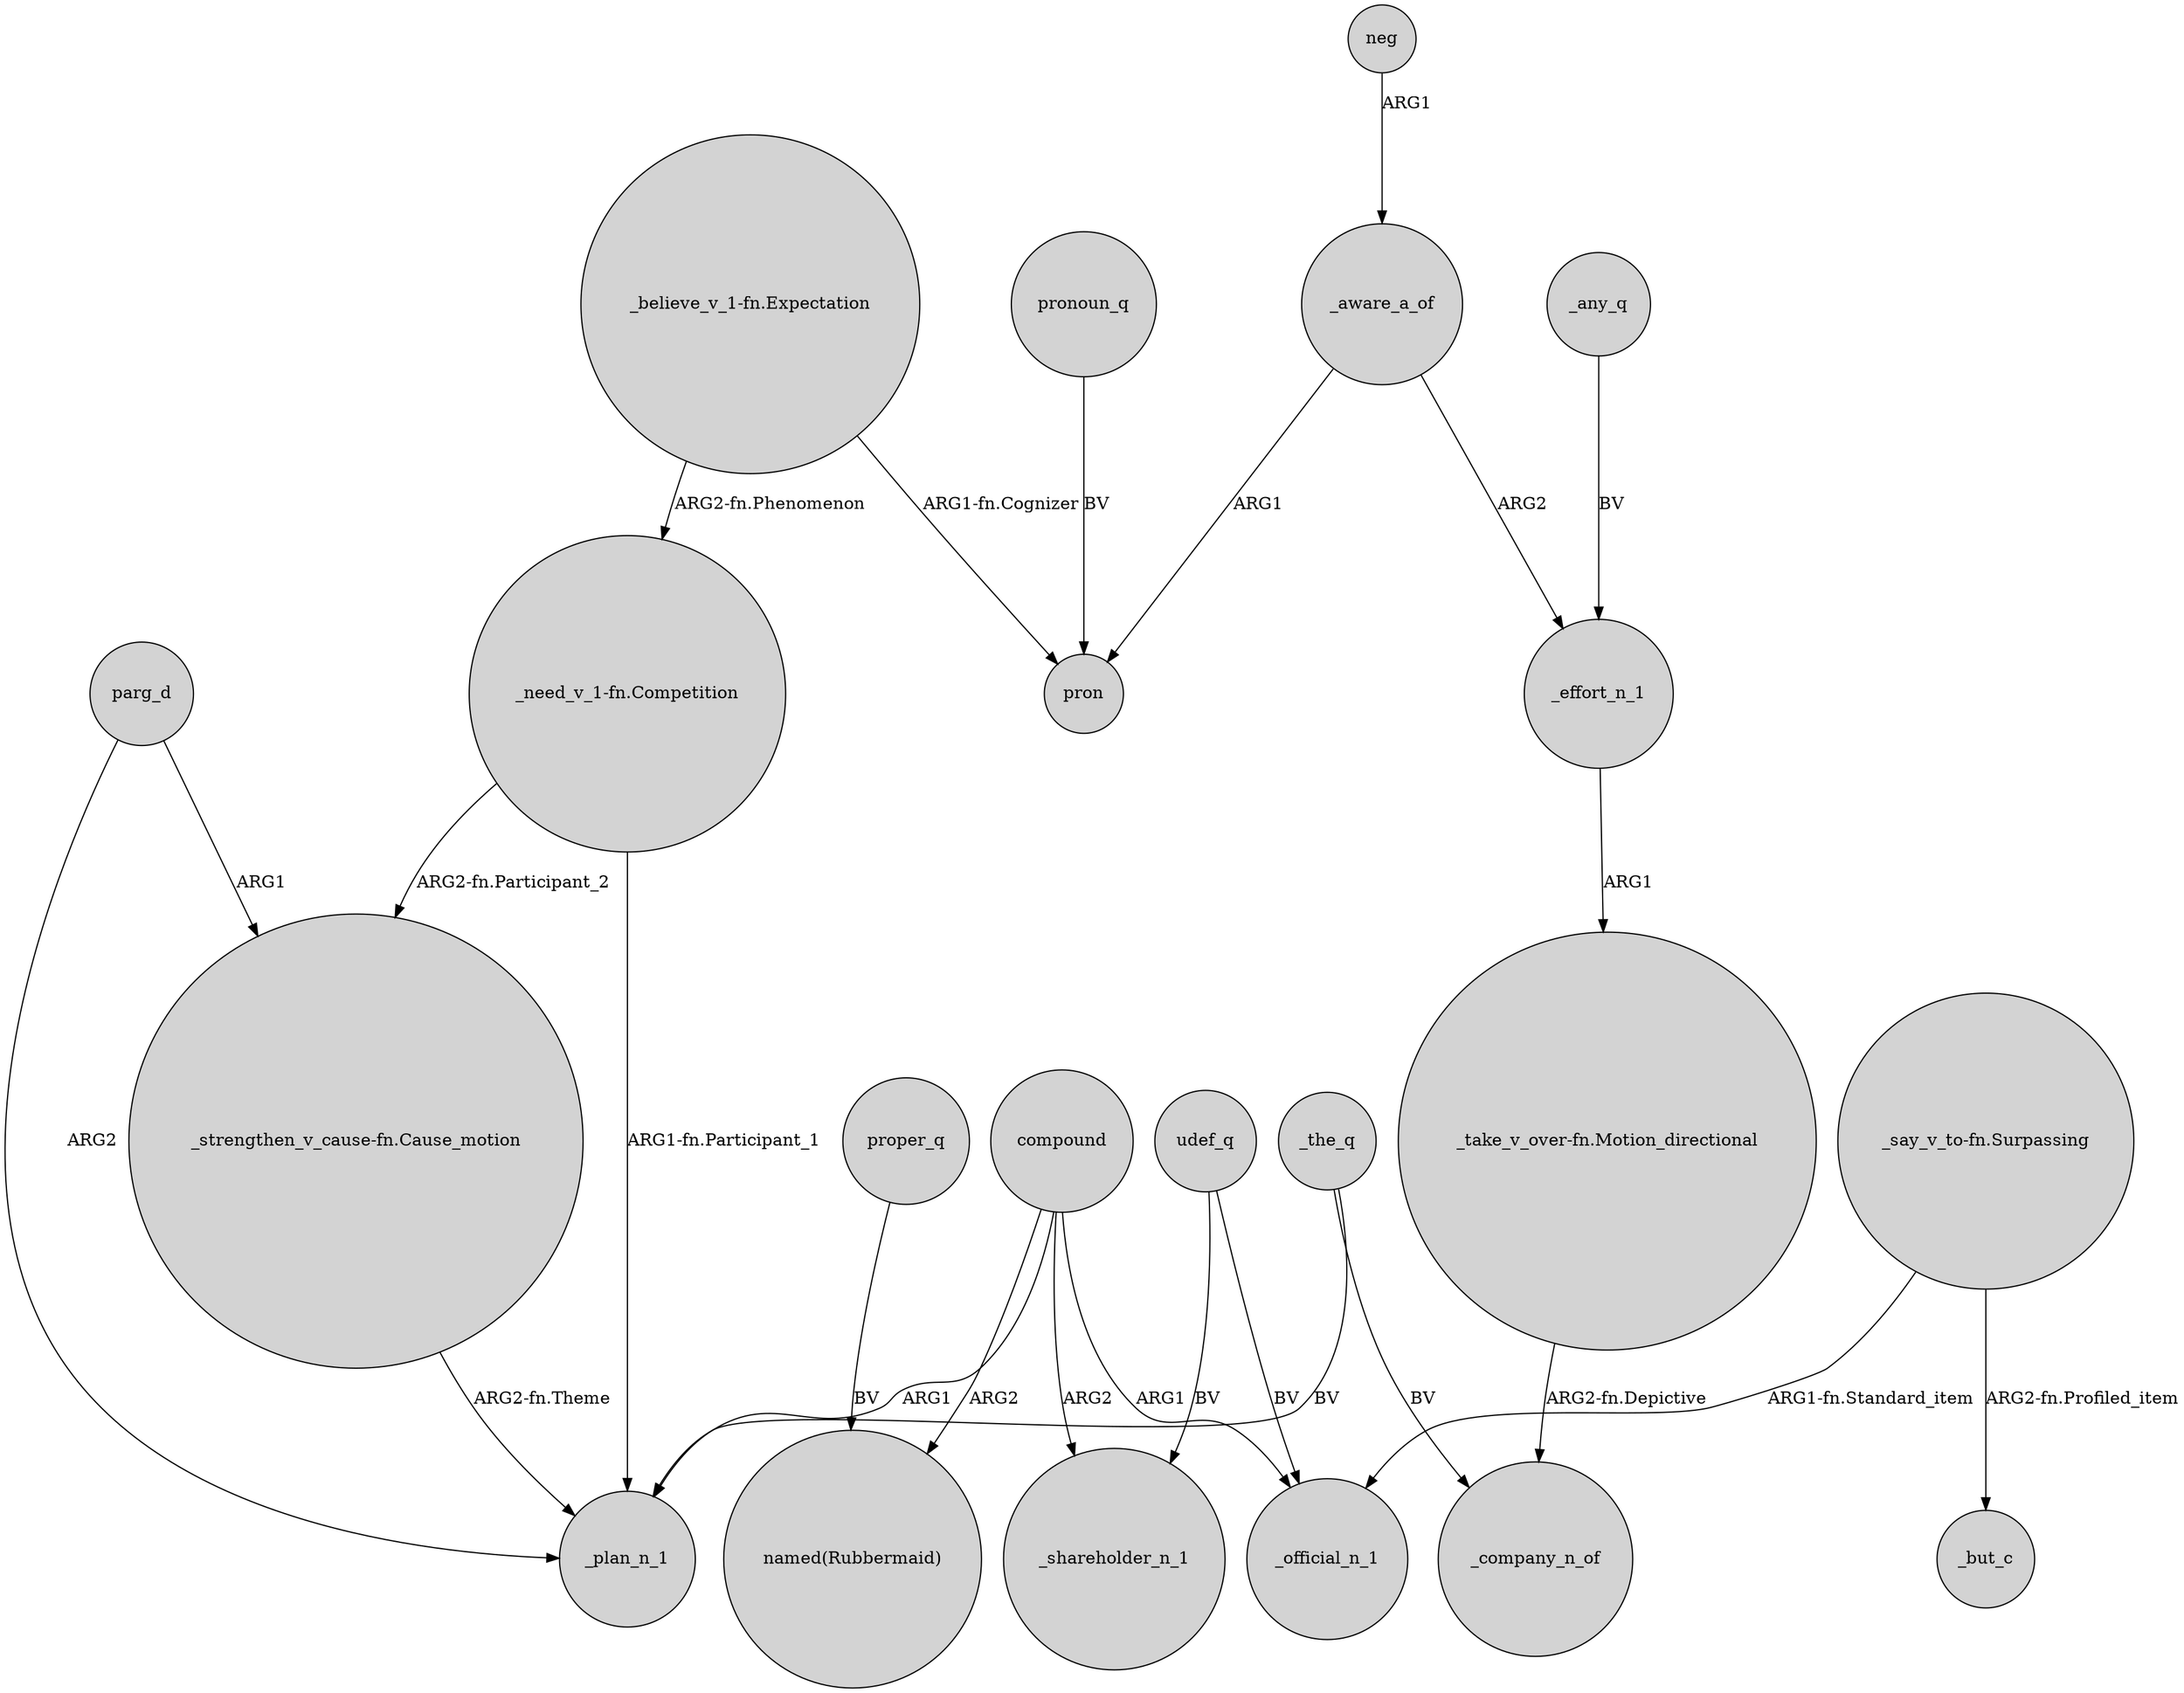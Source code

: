 digraph {
	node [shape=circle style=filled]
	parg_d -> "_strengthen_v_cause-fn.Cause_motion" [label=ARG1]
	compound -> _shareholder_n_1 [label=ARG2]
	"_say_v_to-fn.Surpassing" -> _but_c [label="ARG2-fn.Profiled_item"]
	compound -> "named(Rubbermaid)" [label=ARG2]
	udef_q -> _shareholder_n_1 [label=BV]
	parg_d -> _plan_n_1 [label=ARG2]
	proper_q -> "named(Rubbermaid)" [label=BV]
	pronoun_q -> pron [label=BV]
	"_need_v_1-fn.Competition" -> _plan_n_1 [label="ARG1-fn.Participant_1"]
	"_need_v_1-fn.Competition" -> "_strengthen_v_cause-fn.Cause_motion" [label="ARG2-fn.Participant_2"]
	_aware_a_of -> _effort_n_1 [label=ARG2]
	_aware_a_of -> pron [label=ARG1]
	compound -> _official_n_1 [label=ARG1]
	_effort_n_1 -> "_take_v_over-fn.Motion_directional" [label=ARG1]
	"_take_v_over-fn.Motion_directional" -> _company_n_of [label="ARG2-fn.Depictive"]
	neg -> _aware_a_of [label=ARG1]
	_any_q -> _effort_n_1 [label=BV]
	"_believe_v_1-fn.Expectation" -> pron [label="ARG1-fn.Cognizer"]
	udef_q -> _official_n_1 [label=BV]
	compound -> _plan_n_1 [label=ARG1]
	_the_q -> _plan_n_1 [label=BV]
	"_strengthen_v_cause-fn.Cause_motion" -> _plan_n_1 [label="ARG2-fn.Theme"]
	_the_q -> _company_n_of [label=BV]
	"_believe_v_1-fn.Expectation" -> "_need_v_1-fn.Competition" [label="ARG2-fn.Phenomenon"]
	"_say_v_to-fn.Surpassing" -> _official_n_1 [label="ARG1-fn.Standard_item"]
}
